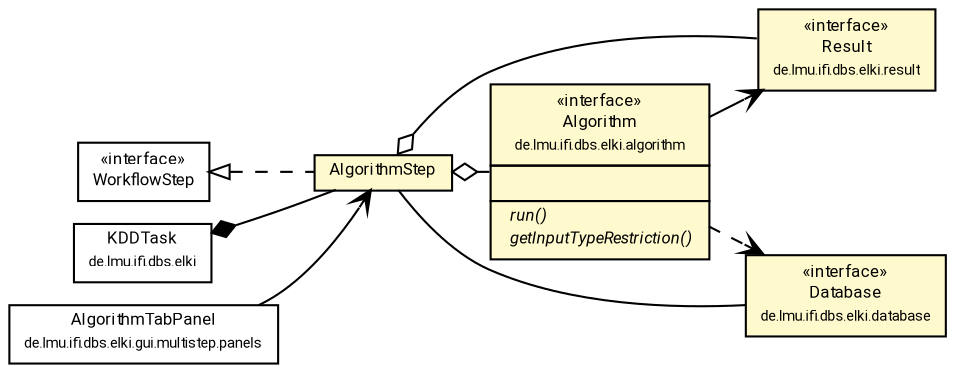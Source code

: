#!/usr/local/bin/dot
#
# Class diagram 
# Generated by UMLGraph version R5_7_2-60-g0e99a6 (http://www.spinellis.gr/umlgraph/)
#

digraph G {
	graph [fontnames="svg"]
	edge [fontname="Roboto",fontsize=7,labelfontname="Roboto",labelfontsize=7,color="black"];
	node [fontname="Roboto",fontcolor="black",fontsize=8,shape=plaintext,margin=0,width=0,height=0];
	nodesep=0.15;
	ranksep=0.25;
	rankdir=LR;
	// de.lmu.ifi.dbs.elki.workflow.WorkflowStep
	c1511654 [label=<<table title="de.lmu.ifi.dbs.elki.workflow.WorkflowStep" border="0" cellborder="1" cellspacing="0" cellpadding="2" href="WorkflowStep.html" target="_parent">
		<tr><td><table border="0" cellspacing="0" cellpadding="1">
		<tr><td align="center" balign="center"> &#171;interface&#187; </td></tr>
		<tr><td align="center" balign="center"> <font face="Roboto">WorkflowStep</font> </td></tr>
		</table></td></tr>
		</table>>, URL="WorkflowStep.html"];
	// de.lmu.ifi.dbs.elki.workflow.AlgorithmStep
	c1511655 [label=<<table title="de.lmu.ifi.dbs.elki.workflow.AlgorithmStep" border="0" cellborder="1" cellspacing="0" cellpadding="2" bgcolor="lemonChiffon" href="AlgorithmStep.html" target="_parent">
		<tr><td><table border="0" cellspacing="0" cellpadding="1">
		<tr><td align="center" balign="center"> <font face="Roboto">AlgorithmStep</font> </td></tr>
		</table></td></tr>
		</table>>, URL="AlgorithmStep.html"];
	// de.lmu.ifi.dbs.elki.KDDTask
	c1511724 [label=<<table title="de.lmu.ifi.dbs.elki.KDDTask" border="0" cellborder="1" cellspacing="0" cellpadding="2" href="../KDDTask.html" target="_parent">
		<tr><td><table border="0" cellspacing="0" cellpadding="1">
		<tr><td align="center" balign="center"> <font face="Roboto">KDDTask</font> </td></tr>
		<tr><td align="center" balign="center"> <font face="Roboto" point-size="7.0">de.lmu.ifi.dbs.elki</font> </td></tr>
		</table></td></tr>
		</table>>, URL="../KDDTask.html"];
	// de.lmu.ifi.dbs.elki.result.Result
	c1512744 [label=<<table title="de.lmu.ifi.dbs.elki.result.Result" border="0" cellborder="1" cellspacing="0" cellpadding="2" bgcolor="LemonChiffon" href="../result/Result.html" target="_parent">
		<tr><td><table border="0" cellspacing="0" cellpadding="1">
		<tr><td align="center" balign="center"> &#171;interface&#187; </td></tr>
		<tr><td align="center" balign="center"> <font face="Roboto">Result</font> </td></tr>
		<tr><td align="center" balign="center"> <font face="Roboto" point-size="7.0">de.lmu.ifi.dbs.elki.result</font> </td></tr>
		</table></td></tr>
		</table>>, URL="../result/Result.html"];
	// de.lmu.ifi.dbs.elki.database.Database
	c1512772 [label=<<table title="de.lmu.ifi.dbs.elki.database.Database" border="0" cellborder="1" cellspacing="0" cellpadding="2" bgcolor="LemonChiffon" href="../database/Database.html" target="_parent">
		<tr><td><table border="0" cellspacing="0" cellpadding="1">
		<tr><td align="center" balign="center"> &#171;interface&#187; </td></tr>
		<tr><td align="center" balign="center"> <font face="Roboto">Database</font> </td></tr>
		<tr><td align="center" balign="center"> <font face="Roboto" point-size="7.0">de.lmu.ifi.dbs.elki.database</font> </td></tr>
		</table></td></tr>
		</table>>, URL="../database/Database.html"];
	// de.lmu.ifi.dbs.elki.algorithm.Algorithm
	c1512813 [label=<<table title="de.lmu.ifi.dbs.elki.algorithm.Algorithm" border="0" cellborder="1" cellspacing="0" cellpadding="2" bgcolor="LemonChiffon" href="../algorithm/Algorithm.html" target="_parent">
		<tr><td><table border="0" cellspacing="0" cellpadding="1">
		<tr><td align="center" balign="center"> &#171;interface&#187; </td></tr>
		<tr><td align="center" balign="center"> <font face="Roboto">Algorithm</font> </td></tr>
		<tr><td align="center" balign="center"> <font face="Roboto" point-size="7.0">de.lmu.ifi.dbs.elki.algorithm</font> </td></tr>
		</table></td></tr>
		<tr><td><table border="0" cellspacing="0" cellpadding="1">
		<tr><td align="left" balign="left">  </td></tr>
		</table></td></tr>
		<tr><td><table border="0" cellspacing="0" cellpadding="1">
		<tr><td align="left" balign="left"> <i> run()</i> </td></tr>
		<tr><td align="left" balign="left"> <i> getInputTypeRestriction()</i> </td></tr>
		</table></td></tr>
		</table>>, URL="../algorithm/Algorithm.html"];
	// de.lmu.ifi.dbs.elki.gui.multistep.panels.AlgorithmTabPanel
	c1513898 [label=<<table title="de.lmu.ifi.dbs.elki.gui.multistep.panels.AlgorithmTabPanel" border="0" cellborder="1" cellspacing="0" cellpadding="2" href="../gui/multistep/panels/AlgorithmTabPanel.html" target="_parent">
		<tr><td><table border="0" cellspacing="0" cellpadding="1">
		<tr><td align="center" balign="center"> <font face="Roboto">AlgorithmTabPanel</font> </td></tr>
		<tr><td align="center" balign="center"> <font face="Roboto" point-size="7.0">de.lmu.ifi.dbs.elki.gui.multistep.panels</font> </td></tr>
		</table></td></tr>
		</table>>, URL="../gui/multistep/panels/AlgorithmTabPanel.html"];
	// de.lmu.ifi.dbs.elki.workflow.AlgorithmStep implements de.lmu.ifi.dbs.elki.workflow.WorkflowStep
	c1511654 -> c1511655 [arrowtail=empty,style=dashed,dir=back,weight=9];
	// de.lmu.ifi.dbs.elki.workflow.AlgorithmStep has de.lmu.ifi.dbs.elki.algorithm.Algorithm
	c1511655 -> c1512813 [arrowhead=none,arrowtail=ediamond,dir=back,weight=4];
	// de.lmu.ifi.dbs.elki.workflow.AlgorithmStep has de.lmu.ifi.dbs.elki.result.Result
	c1511655 -> c1512744 [arrowhead=none,arrowtail=ediamond,dir=back,weight=4];
	// de.lmu.ifi.dbs.elki.workflow.AlgorithmStep assoc de.lmu.ifi.dbs.elki.database.Database
	c1511655 -> c1512772 [arrowhead=none,weight=2];
	// de.lmu.ifi.dbs.elki.KDDTask composed de.lmu.ifi.dbs.elki.workflow.AlgorithmStep
	c1511724 -> c1511655 [arrowhead=none,arrowtail=diamond,dir=back,weight=6];
	// de.lmu.ifi.dbs.elki.algorithm.Algorithm navassoc de.lmu.ifi.dbs.elki.result.Result
	c1512813 -> c1512744 [arrowhead=open,weight=1];
	// de.lmu.ifi.dbs.elki.algorithm.Algorithm depend de.lmu.ifi.dbs.elki.database.Database
	c1512813 -> c1512772 [arrowhead=open,style=dashed,weight=0];
	// de.lmu.ifi.dbs.elki.gui.multistep.panels.AlgorithmTabPanel navassoc de.lmu.ifi.dbs.elki.workflow.AlgorithmStep
	c1513898 -> c1511655 [arrowhead=open,weight=1];
}

